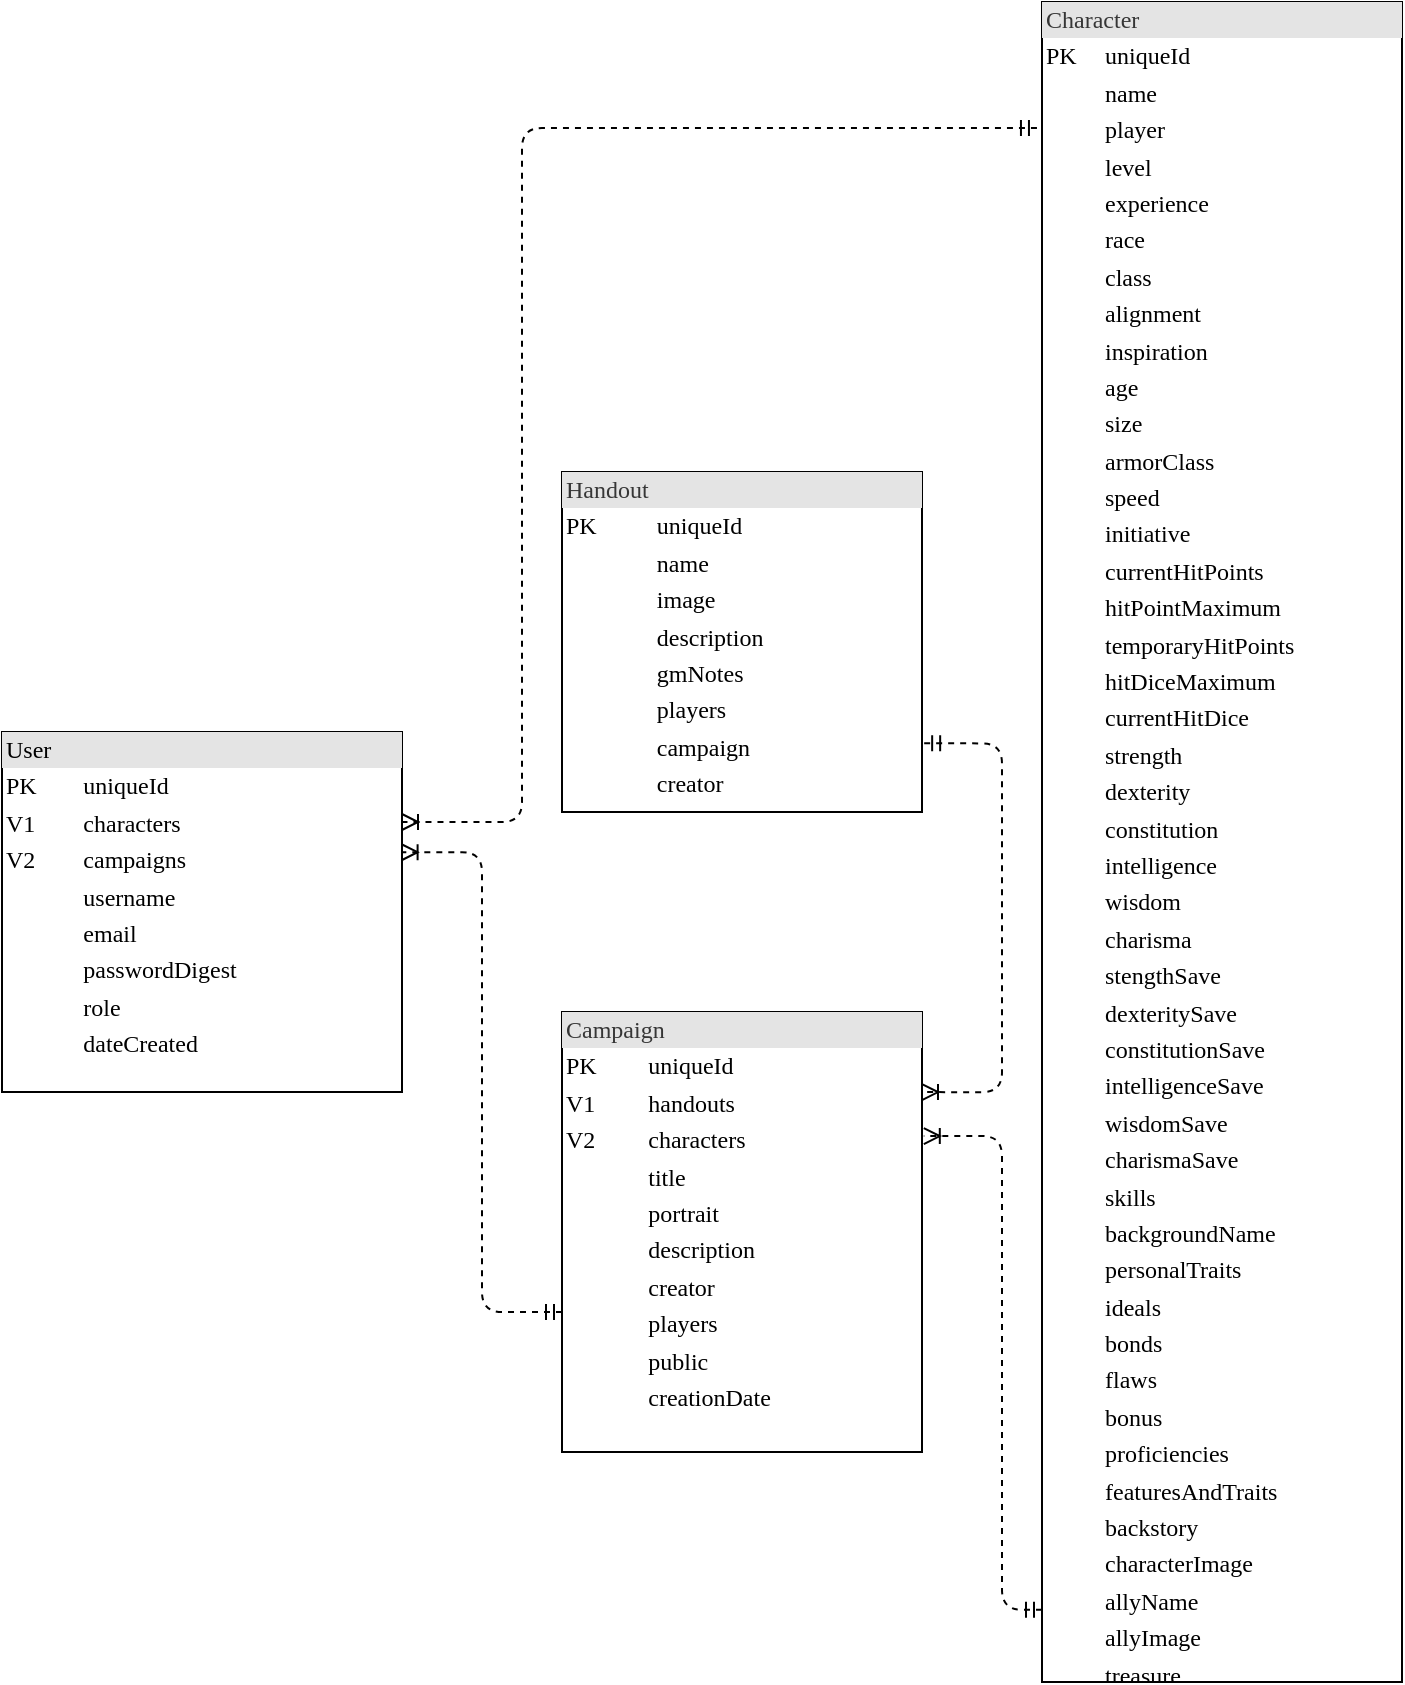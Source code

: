 <mxfile>
    <diagram name="Page-1" id="2ca16b54-16f6-2749-3443-fa8db7711227">
        <mxGraphModel dx="1145" dy="713" grid="1" gridSize="10" guides="1" tooltips="1" connect="1" arrows="1" fold="1" page="1" pageScale="1" pageWidth="1100" pageHeight="850" background="none" math="0" shadow="0">
            <root>
                <mxCell id="0"/>
                <mxCell id="1" parent="0"/>
                <mxCell id="2ed32ef02a7f4228-1" value="&lt;div style=&quot;box-sizing: border-box ; width: 100% ; background: #e4e4e4 ; padding: 2px&quot;&gt;&lt;font color=&quot;#000000&quot;&gt;User&lt;/font&gt;&lt;/div&gt;&lt;table style=&quot;width: 100% ; font-size: 1em&quot; cellpadding=&quot;2&quot; cellspacing=&quot;0&quot;&gt;&lt;tbody&gt;&lt;tr&gt;&lt;td&gt;PK&lt;/td&gt;&lt;td&gt;uniqueId&lt;/td&gt;&lt;/tr&gt;&lt;tr&gt;&lt;td&gt;V1&lt;/td&gt;&lt;td&gt;characters&lt;br&gt;&lt;/td&gt;&lt;/tr&gt;&lt;tr&gt;&lt;td&gt;V2&lt;/td&gt;&lt;td&gt;campaigns&lt;br&gt;&lt;/td&gt;&lt;/tr&gt;&lt;tr&gt;&lt;td&gt;&lt;br&gt;&lt;/td&gt;&lt;td&gt;username&lt;/td&gt;&lt;/tr&gt;&lt;tr&gt;&lt;td&gt;&lt;br&gt;&lt;/td&gt;&lt;td&gt;email&lt;/td&gt;&lt;/tr&gt;&lt;tr&gt;&lt;td&gt;&lt;br&gt;&lt;/td&gt;&lt;td&gt;passwordDigest&lt;/td&gt;&lt;/tr&gt;&lt;tr&gt;&lt;td&gt;&lt;br&gt;&lt;/td&gt;&lt;td&gt;role&lt;/td&gt;&lt;/tr&gt;&lt;tr&gt;&lt;td&gt;&lt;br&gt;&lt;/td&gt;&lt;td&gt;dateCreated&lt;/td&gt;&lt;/tr&gt;&lt;/tbody&gt;&lt;/table&gt;" style="verticalAlign=top;align=left;overflow=fill;html=1;rounded=0;shadow=0;comic=0;labelBackgroundColor=none;strokeWidth=1;fontFamily=Verdana;fontSize=12;" parent="1" vertex="1">
                    <mxGeometry x="190" y="370" width="200" height="180" as="geometry"/>
                </mxCell>
                <mxCell id="2ed32ef02a7f4228-22" style="edgeStyle=orthogonalEdgeStyle;html=1;dashed=1;labelBackgroundColor=none;startArrow=ERmandOne;endArrow=ERoneToMany;fontFamily=Verdana;fontSize=12;align=left;entryX=0.999;entryY=0.334;entryDx=0;entryDy=0;entryPerimeter=0;" parent="1" source="4" target="2ed32ef02a7f4228-1" edge="1">
                    <mxGeometry relative="1" as="geometry">
                        <mxPoint x="460" y="660" as="sourcePoint"/>
                        <mxPoint x="391" y="430" as="targetPoint"/>
                        <Array as="points">
                            <mxPoint x="430" y="660"/>
                            <mxPoint x="430" y="430"/>
                        </Array>
                    </mxGeometry>
                </mxCell>
                <mxCell id="4" value="&lt;div style=&quot;box-sizing: border-box ; width: 100% ; background: #e4e4e4 ; padding: 2px&quot;&gt;&lt;font color=&quot;#363636&quot;&gt;Campaign&lt;/font&gt;&lt;/div&gt;&lt;table style=&quot;width: 100% ; font-size: 1em&quot; cellpadding=&quot;2&quot; cellspacing=&quot;0&quot;&gt;&lt;tbody&gt;&lt;tr&gt;&lt;td&gt;PK&lt;/td&gt;&lt;td&gt;uniqueId&lt;/td&gt;&lt;/tr&gt;&lt;tr&gt;&lt;td&gt;V1&lt;/td&gt;&lt;td&gt;handouts&lt;/td&gt;&lt;/tr&gt;&lt;tr&gt;&lt;td&gt;V2&lt;/td&gt;&lt;td&gt;characters&lt;br&gt;&lt;/td&gt;&lt;/tr&gt;&lt;tr&gt;&lt;td&gt;&lt;br&gt;&lt;/td&gt;&lt;td&gt;title&lt;br&gt;&lt;/td&gt;&lt;/tr&gt;&lt;tr&gt;&lt;td&gt;&lt;br&gt;&lt;/td&gt;&lt;td&gt;portrait&lt;/td&gt;&lt;/tr&gt;&lt;tr&gt;&lt;td&gt;&lt;br&gt;&lt;/td&gt;&lt;td&gt;description&lt;/td&gt;&lt;/tr&gt;&lt;tr&gt;&lt;td&gt;&lt;br&gt;&lt;/td&gt;&lt;td&gt;creator&lt;/td&gt;&lt;/tr&gt;&lt;tr&gt;&lt;td&gt;&lt;br&gt;&lt;/td&gt;&lt;td&gt;players&lt;/td&gt;&lt;/tr&gt;&lt;tr&gt;&lt;td&gt;&lt;br&gt;&lt;/td&gt;&lt;td&gt;public&lt;/td&gt;&lt;/tr&gt;&lt;tr&gt;&lt;td&gt;&lt;br&gt;&lt;/td&gt;&lt;td&gt;creationDate&lt;/td&gt;&lt;/tr&gt;&lt;tr&gt;&lt;td&gt;&lt;br&gt;&lt;/td&gt;&lt;td&gt;&lt;br&gt;&lt;/td&gt;&lt;/tr&gt;&lt;/tbody&gt;&lt;/table&gt;" style="verticalAlign=top;align=left;overflow=fill;html=1;rounded=0;shadow=0;comic=0;labelBackgroundColor=none;strokeWidth=1;fontFamily=Verdana;fontSize=12" parent="1" vertex="1">
                    <mxGeometry x="470" y="510" width="180" height="220" as="geometry"/>
                </mxCell>
                <mxCell id="5" value="&lt;div style=&quot;box-sizing: border-box ; width: 100% ; background: #e4e4e4 ; padding: 2px&quot;&gt;&lt;font color=&quot;#363636&quot;&gt;Character&lt;/font&gt;&lt;/div&gt;&lt;table style=&quot;width: 100% ; font-size: 1em&quot; cellpadding=&quot;2&quot; cellspacing=&quot;0&quot;&gt;&lt;tbody&gt;&lt;tr&gt;&lt;td&gt;PK&lt;/td&gt;&lt;td&gt;uniqueId&lt;/td&gt;&lt;/tr&gt;&lt;tr&gt;&lt;td&gt;&lt;br&gt;&lt;/td&gt;&lt;td&gt;name&lt;/td&gt;&lt;/tr&gt;&lt;tr&gt;&lt;td&gt;&lt;br&gt;&lt;/td&gt;&lt;td&gt;player&lt;/td&gt;&lt;/tr&gt;&lt;tr&gt;&lt;td&gt;&lt;br&gt;&lt;/td&gt;&lt;td&gt;level&lt;/td&gt;&lt;/tr&gt;&lt;tr&gt;&lt;td&gt;&lt;br&gt;&lt;/td&gt;&lt;td&gt;experience&lt;/td&gt;&lt;/tr&gt;&lt;tr&gt;&lt;td&gt;&lt;br&gt;&lt;/td&gt;&lt;td&gt;race&lt;/td&gt;&lt;/tr&gt;&lt;tr&gt;&lt;td&gt;&lt;br&gt;&lt;/td&gt;&lt;td&gt;class&lt;/td&gt;&lt;/tr&gt;&lt;tr&gt;&lt;td&gt;&lt;br&gt;&lt;/td&gt;&lt;td&gt;alignment&lt;/td&gt;&lt;/tr&gt;&lt;tr&gt;&lt;td&gt;&lt;br&gt;&lt;/td&gt;&lt;td&gt;inspiration&lt;/td&gt;&lt;/tr&gt;&lt;tr&gt;&lt;td&gt;&lt;br&gt;&lt;/td&gt;&lt;td&gt;age&lt;/td&gt;&lt;/tr&gt;&lt;tr&gt;&lt;td&gt;&lt;br&gt;&lt;/td&gt;&lt;td&gt;size&lt;/td&gt;&lt;/tr&gt;&lt;tr&gt;&lt;td&gt;&lt;br&gt;&lt;/td&gt;&lt;td&gt;armorClass&lt;/td&gt;&lt;/tr&gt;&lt;tr&gt;&lt;td&gt;&lt;br&gt;&lt;/td&gt;&lt;td&gt;speed&lt;/td&gt;&lt;/tr&gt;&lt;tr&gt;&lt;td&gt;&lt;br&gt;&lt;/td&gt;&lt;td&gt;initiative&lt;/td&gt;&lt;/tr&gt;&lt;tr&gt;&lt;td&gt;&lt;br&gt;&lt;/td&gt;&lt;td&gt;currentHitPoints&lt;/td&gt;&lt;/tr&gt;&lt;tr&gt;&lt;td&gt;&lt;br&gt;&lt;/td&gt;&lt;td&gt;hitPointMaximum&lt;/td&gt;&lt;/tr&gt;&lt;tr&gt;&lt;td&gt;&lt;br&gt;&lt;/td&gt;&lt;td&gt;temporaryHitPoints&lt;/td&gt;&lt;/tr&gt;&lt;tr&gt;&lt;td&gt;&lt;br&gt;&lt;/td&gt;&lt;td&gt;hitDiceMaximum&lt;/td&gt;&lt;/tr&gt;&lt;tr&gt;&lt;td&gt;&lt;br&gt;&lt;/td&gt;&lt;td&gt;currentHitDice&lt;/td&gt;&lt;/tr&gt;&lt;tr&gt;&lt;td&gt;&lt;br&gt;&lt;/td&gt;&lt;td&gt;strength&lt;/td&gt;&lt;/tr&gt;&lt;tr&gt;&lt;td&gt;&lt;br&gt;&lt;/td&gt;&lt;td&gt;dexterity&lt;/td&gt;&lt;/tr&gt;&lt;tr&gt;&lt;td&gt;&lt;br&gt;&lt;/td&gt;&lt;td&gt;constitution&lt;/td&gt;&lt;/tr&gt;&lt;tr&gt;&lt;td&gt;&lt;br&gt;&lt;/td&gt;&lt;td&gt;intelligence&lt;/td&gt;&lt;/tr&gt;&lt;tr&gt;&lt;td&gt;&lt;br&gt;&lt;/td&gt;&lt;td&gt;wisdom&lt;/td&gt;&lt;/tr&gt;&lt;tr&gt;&lt;td&gt;&lt;br&gt;&lt;/td&gt;&lt;td&gt;charisma&lt;/td&gt;&lt;/tr&gt;&lt;tr&gt;&lt;td&gt;&lt;br&gt;&lt;/td&gt;&lt;td&gt;stengthSave&lt;/td&gt;&lt;/tr&gt;&lt;tr&gt;&lt;td&gt;&lt;br&gt;&lt;/td&gt;&lt;td&gt;dexteritySave&lt;/td&gt;&lt;/tr&gt;&lt;tr&gt;&lt;td&gt;&lt;br&gt;&lt;/td&gt;&lt;td&gt;constitutionSave&lt;/td&gt;&lt;/tr&gt;&lt;tr&gt;&lt;td&gt;&lt;br&gt;&lt;/td&gt;&lt;td&gt;intelligenceSave&lt;/td&gt;&lt;/tr&gt;&lt;tr&gt;&lt;td&gt;&lt;br&gt;&lt;/td&gt;&lt;td&gt;wisdomSave&lt;/td&gt;&lt;/tr&gt;&lt;tr&gt;&lt;td&gt;&lt;br&gt;&lt;/td&gt;&lt;td&gt;charismaSave&lt;/td&gt;&lt;/tr&gt;&lt;tr&gt;&lt;td&gt;&lt;br&gt;&lt;/td&gt;&lt;td&gt;skills&lt;/td&gt;&lt;/tr&gt;&lt;tr&gt;&lt;td&gt;&lt;br&gt;&lt;/td&gt;&lt;td&gt;backgroundName&lt;/td&gt;&lt;/tr&gt;&lt;tr&gt;&lt;td&gt;&lt;br&gt;&lt;/td&gt;&lt;td&gt;personalTraits&lt;/td&gt;&lt;/tr&gt;&lt;tr&gt;&lt;td&gt;&lt;br&gt;&lt;/td&gt;&lt;td&gt;ideals&lt;/td&gt;&lt;/tr&gt;&lt;tr&gt;&lt;td&gt;&lt;br&gt;&lt;/td&gt;&lt;td&gt;bonds&lt;/td&gt;&lt;/tr&gt;&lt;tr&gt;&lt;td&gt;&lt;br&gt;&lt;/td&gt;&lt;td&gt;flaws&lt;/td&gt;&lt;/tr&gt;&lt;tr&gt;&lt;td&gt;&lt;br&gt;&lt;/td&gt;&lt;td&gt;bonus&lt;/td&gt;&lt;/tr&gt;&lt;tr&gt;&lt;td&gt;&lt;br&gt;&lt;/td&gt;&lt;td&gt;proficiencies&lt;/td&gt;&lt;/tr&gt;&lt;tr&gt;&lt;td&gt;&lt;br&gt;&lt;/td&gt;&lt;td&gt;featuresAndTraits&lt;/td&gt;&lt;/tr&gt;&lt;tr&gt;&lt;td&gt;&lt;br&gt;&lt;/td&gt;&lt;td&gt;backstory&lt;/td&gt;&lt;/tr&gt;&lt;tr&gt;&lt;td&gt;&lt;br&gt;&lt;/td&gt;&lt;td&gt;characterImage&lt;/td&gt;&lt;/tr&gt;&lt;tr&gt;&lt;td&gt;&lt;br&gt;&lt;/td&gt;&lt;td&gt;allyName&lt;/td&gt;&lt;/tr&gt;&lt;tr&gt;&lt;td&gt;&lt;br&gt;&lt;/td&gt;&lt;td&gt;allyImage&lt;/td&gt;&lt;/tr&gt;&lt;tr&gt;&lt;td&gt;&lt;br&gt;&lt;/td&gt;&lt;td&gt;treasure&lt;/td&gt;&lt;/tr&gt;&lt;tr&gt;&lt;td&gt;&lt;br&gt;&lt;/td&gt;&lt;td&gt;campaign&lt;br&gt;&lt;/td&gt;&lt;/tr&gt;&lt;/tbody&gt;&lt;/table&gt;" style="verticalAlign=top;align=left;overflow=fill;html=1;rounded=0;shadow=0;comic=0;labelBackgroundColor=none;strokeWidth=1;fontFamily=Verdana;fontSize=12" parent="1" vertex="1">
                    <mxGeometry x="710" y="5" width="180" height="840" as="geometry"/>
                </mxCell>
                <mxCell id="6" value="&lt;div style=&quot;box-sizing: border-box ; width: 100% ; background: #e4e4e4 ; padding: 2px&quot;&gt;&lt;font color=&quot;#363636&quot;&gt;Handout&lt;/font&gt;&lt;/div&gt;&lt;table style=&quot;width: 100% ; font-size: 1em&quot; cellpadding=&quot;2&quot; cellspacing=&quot;0&quot;&gt;&lt;tbody&gt;&lt;tr&gt;&lt;td&gt;PK&lt;/td&gt;&lt;td&gt;uniqueId&lt;/td&gt;&lt;/tr&gt;&lt;tr&gt;&lt;td&gt;&lt;br&gt;&lt;/td&gt;&lt;td&gt;name&lt;/td&gt;&lt;/tr&gt;&lt;tr&gt;&lt;td&gt;&lt;br&gt;&lt;/td&gt;&lt;td&gt;image&lt;/td&gt;&lt;/tr&gt;&lt;tr&gt;&lt;td&gt;&lt;br&gt;&lt;/td&gt;&lt;td&gt;description&lt;br&gt;&lt;/td&gt;&lt;/tr&gt;&lt;tr&gt;&lt;td&gt;&lt;br&gt;&lt;/td&gt;&lt;td&gt;gmNotes&lt;/td&gt;&lt;/tr&gt;&lt;tr&gt;&lt;td&gt;&lt;br&gt;&lt;/td&gt;&lt;td&gt;players&lt;/td&gt;&lt;/tr&gt;&lt;tr&gt;&lt;td&gt;&lt;br&gt;&lt;/td&gt;&lt;td&gt;campaign&lt;/td&gt;&lt;/tr&gt;&lt;tr&gt;&lt;td&gt;&lt;br&gt;&lt;/td&gt;&lt;td&gt;creator&lt;/td&gt;&lt;/tr&gt;&lt;tr&gt;&lt;td&gt;&lt;br&gt;&lt;/td&gt;&lt;td&gt;&lt;br&gt;&lt;/td&gt;&lt;/tr&gt;&lt;tr&gt;&lt;td&gt;&lt;br&gt;&lt;/td&gt;&lt;td&gt;&lt;br&gt;&lt;/td&gt;&lt;/tr&gt;&lt;tr&gt;&lt;td&gt;&lt;br&gt;&lt;/td&gt;&lt;td&gt;&lt;br&gt;&lt;/td&gt;&lt;/tr&gt;&lt;/tbody&gt;&lt;/table&gt;" style="verticalAlign=top;align=left;overflow=fill;html=1;rounded=0;shadow=0;comic=0;labelBackgroundColor=none;strokeWidth=1;fontFamily=Verdana;fontSize=12" parent="1" vertex="1">
                    <mxGeometry x="470" y="240" width="180" height="170" as="geometry"/>
                </mxCell>
                <mxCell id="12" style="edgeStyle=orthogonalEdgeStyle;html=1;dashed=1;labelBackgroundColor=none;startArrow=ERmandOne;endArrow=ERoneToMany;fontFamily=Verdana;fontSize=12;align=left;exitX=-0.014;exitY=0.075;exitDx=0;exitDy=0;exitPerimeter=0;entryX=1;entryY=0.25;entryDx=0;entryDy=0;" parent="1" source="5" target="2ed32ef02a7f4228-1" edge="1">
                    <mxGeometry relative="1" as="geometry">
                        <mxPoint x="680" y="240" as="sourcePoint"/>
                        <mxPoint x="390" y="430" as="targetPoint"/>
                        <Array as="points">
                            <mxPoint x="450" y="68"/>
                            <mxPoint x="450" y="415"/>
                        </Array>
                    </mxGeometry>
                </mxCell>
                <mxCell id="13" style="edgeStyle=orthogonalEdgeStyle;html=1;dashed=1;labelBackgroundColor=none;startArrow=ERmandOne;endArrow=ERoneToMany;fontFamily=Verdana;fontSize=12;align=left;entryX=0.999;entryY=0.334;entryDx=0;entryDy=0;entryPerimeter=0;exitX=1.006;exitY=0.798;exitDx=0;exitDy=0;exitPerimeter=0;" parent="1" source="6" edge="1">
                    <mxGeometry relative="1" as="geometry">
                        <mxPoint x="660" y="370" as="sourcePoint"/>
                        <mxPoint x="650" y="550.05" as="targetPoint"/>
                        <Array as="points">
                            <mxPoint x="690" y="376"/>
                            <mxPoint x="690" y="550"/>
                        </Array>
                    </mxGeometry>
                </mxCell>
                <mxCell id="14" style="edgeStyle=orthogonalEdgeStyle;html=1;dashed=1;labelBackgroundColor=none;startArrow=ERmandOne;endArrow=ERoneToMany;fontFamily=Verdana;fontSize=12;align=left;entryX=1.005;entryY=0.282;entryDx=0;entryDy=0;entryPerimeter=0;exitX=0;exitY=0.957;exitDx=0;exitDy=0;exitPerimeter=0;" parent="1" source="5" target="4" edge="1">
                    <mxGeometry relative="1" as="geometry">
                        <mxPoint x="680" y="710" as="sourcePoint"/>
                        <mxPoint x="650" y="564.39" as="targetPoint"/>
                        <Array as="points">
                            <mxPoint x="690" y="809"/>
                            <mxPoint x="690" y="572"/>
                        </Array>
                    </mxGeometry>
                </mxCell>
            </root>
        </mxGraphModel>
    </diagram>
</mxfile>